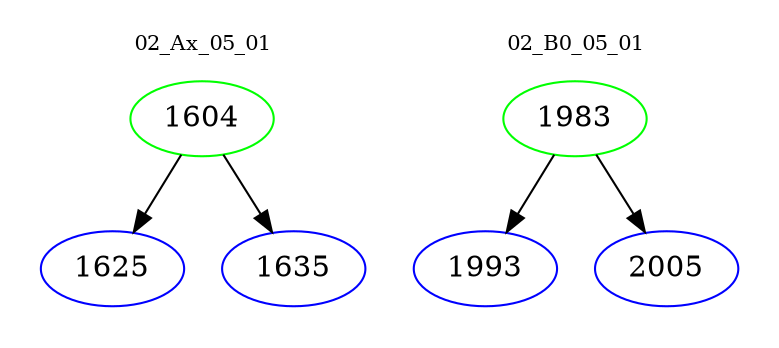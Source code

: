 digraph{
subgraph cluster_0 {
color = white
label = "02_Ax_05_01";
fontsize=10;
T0_1604 [label="1604", color="green"]
T0_1604 -> T0_1625 [color="black"]
T0_1625 [label="1625", color="blue"]
T0_1604 -> T0_1635 [color="black"]
T0_1635 [label="1635", color="blue"]
}
subgraph cluster_1 {
color = white
label = "02_B0_05_01";
fontsize=10;
T1_1983 [label="1983", color="green"]
T1_1983 -> T1_1993 [color="black"]
T1_1993 [label="1993", color="blue"]
T1_1983 -> T1_2005 [color="black"]
T1_2005 [label="2005", color="blue"]
}
}
